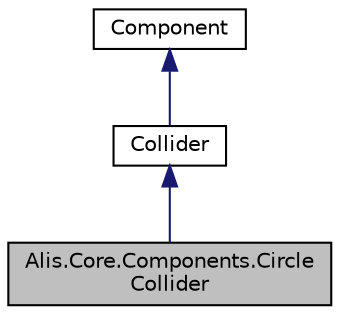 digraph "Alis.Core.Components.CircleCollider"
{
 // LATEX_PDF_SIZE
  edge [fontname="Helvetica",fontsize="10",labelfontname="Helvetica",labelfontsize="10"];
  node [fontname="Helvetica",fontsize="10",shape=record];
  Node1 [label="Alis.Core.Components.Circle\lCollider",height=0.2,width=0.4,color="black", fillcolor="grey75", style="filled", fontcolor="black",tooltip="The circle collider class"];
  Node2 -> Node1 [dir="back",color="midnightblue",fontsize="10",style="solid",fontname="Helvetica"];
  Node2 [label="Collider",height=0.2,width=0.4,color="black", fillcolor="white", style="filled",URL="$class_alis_1_1_core_1_1_components_1_1_collider.html",tooltip="The collider class"];
  Node3 -> Node2 [dir="back",color="midnightblue",fontsize="10",style="solid",fontname="Helvetica"];
  Node3 [label="Component",height=0.2,width=0.4,color="black", fillcolor="white", style="filled",URL="$class_alis_1_1_core_1_1_entities_1_1_component.html",tooltip="Define a general component."];
}
